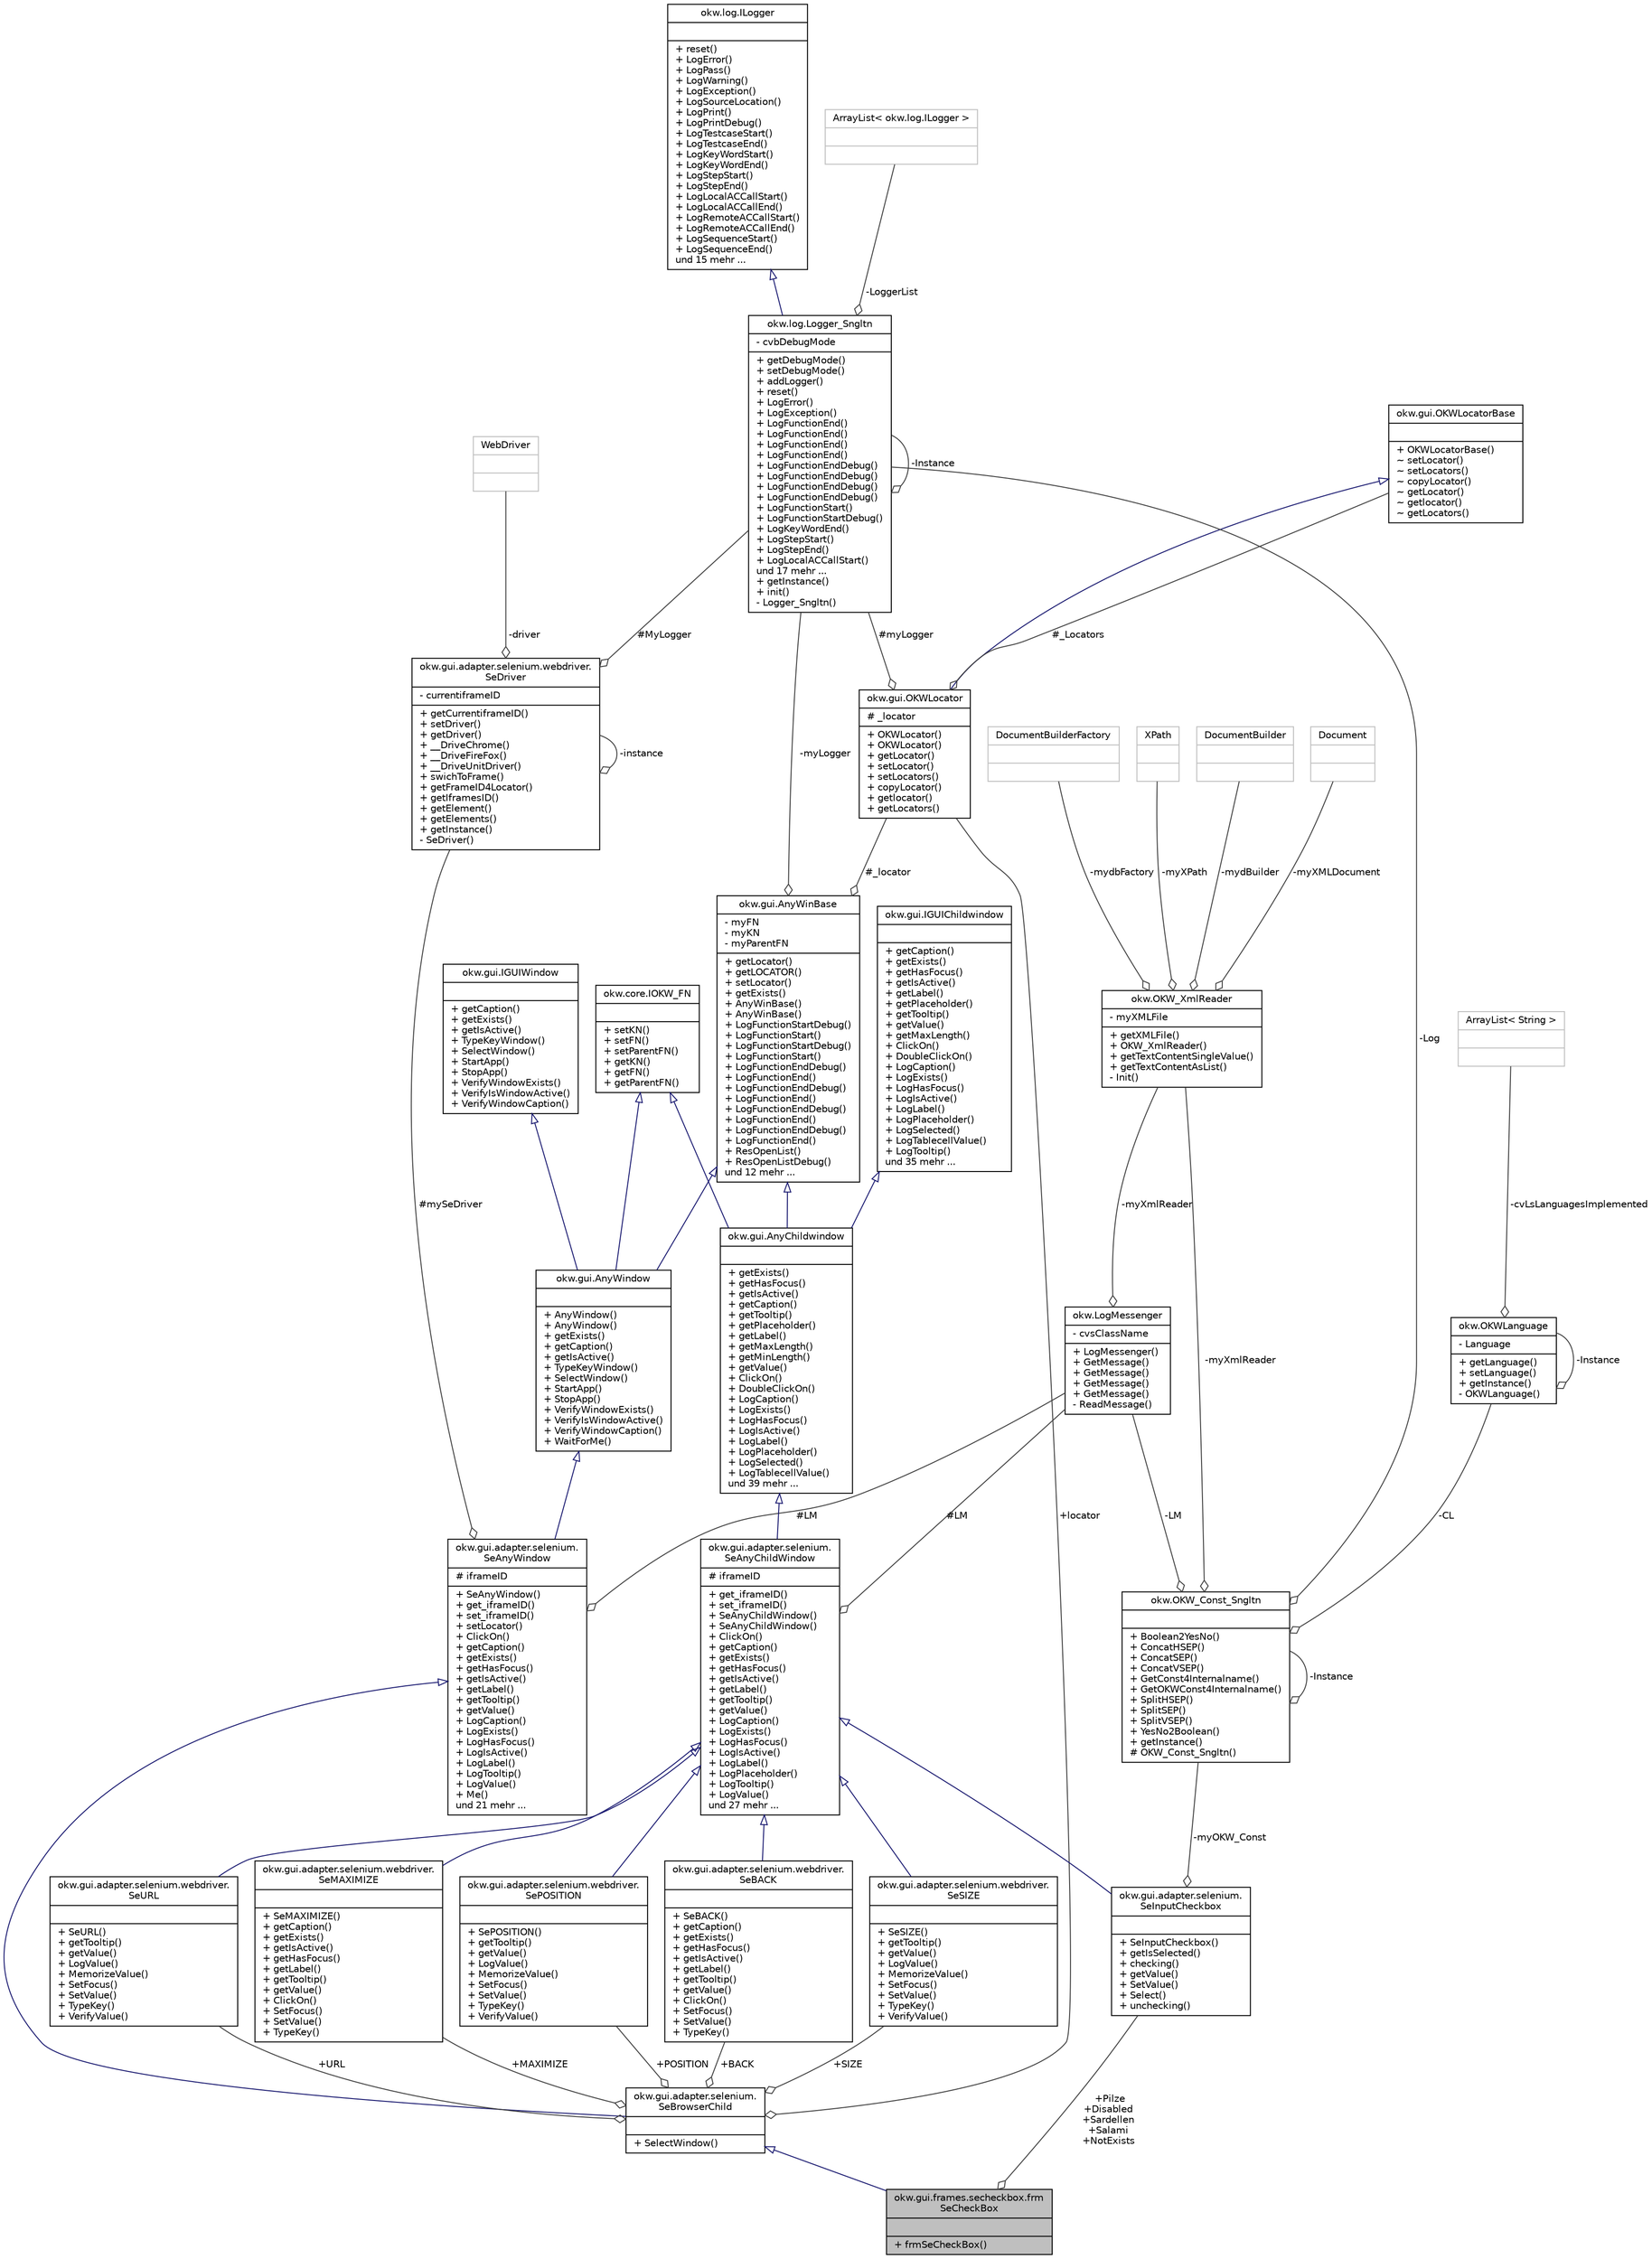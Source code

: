 digraph "okw.gui.frames.secheckbox.frmSeCheckBox"
{
 // INTERACTIVE_SVG=YES
 // LATEX_PDF_SIZE
  edge [fontname="Helvetica",fontsize="10",labelfontname="Helvetica",labelfontsize="10"];
  node [fontname="Helvetica",fontsize="10",shape=record];
  Node1 [label="{okw.gui.frames.secheckbox.frm\lSeCheckBox\n||+ frmSeCheckBox()\l}",height=0.2,width=0.4,color="black", fillcolor="grey75", style="filled", fontcolor="black",tooltip=" "];
  Node2 -> Node1 [dir="back",color="midnightblue",fontsize="10",style="solid",arrowtail="onormal",fontname="Helvetica"];
  Node2 [label="{okw.gui.adapter.selenium.\lSeBrowserChild\n||+ SelectWindow()\l}",height=0.2,width=0.4,color="black", fillcolor="white", style="filled",URL="$classokw_1_1gui_1_1adapter_1_1selenium_1_1_se_browser_child.html",tooltip=" "];
  Node3 -> Node2 [dir="back",color="midnightblue",fontsize="10",style="solid",arrowtail="onormal",fontname="Helvetica"];
  Node3 [label="{okw.gui.adapter.selenium.\lSeAnyWindow\n|# iframeID\l|+ SeAnyWindow()\l+ get_iframeID()\l+ set_iframeID()\l+ setLocator()\l+ ClickOn()\l+ getCaption()\l+ getExists()\l+ getHasFocus()\l+ getIsActive()\l+ getLabel()\l+ getTooltip()\l+ getValue()\l+ LogCaption()\l+ LogExists()\l+ LogHasFocus()\l+ LogIsActive()\l+ LogLabel()\l+ LogTooltip()\l+ LogValue()\l+ Me()\lund 21 mehr ...\l}",height=0.2,width=0.4,color="black", fillcolor="white", style="filled",URL="$classokw_1_1gui_1_1adapter_1_1selenium_1_1_se_any_window.html",tooltip=" "];
  Node4 -> Node3 [dir="back",color="midnightblue",fontsize="10",style="solid",arrowtail="onormal",fontname="Helvetica"];
  Node4 [label="{okw.gui.AnyWindow\n||+ AnyWindow()\l+ AnyWindow()\l+ getExists()\l+ getCaption()\l+ getIsActive()\l+ TypeKeyWindow()\l+ SelectWindow()\l+ StartApp()\l+ StopApp()\l+ VerifyWindowExists()\l+ VerifyIsWindowActive()\l+ VerifyWindowCaption()\l+ WaitForMe()\l}",height=0.2,width=0.4,color="black", fillcolor="white", style="filled",URL="$classokw_1_1gui_1_1_any_window.html",tooltip="Description of AnyWin."];
  Node5 -> Node4 [dir="back",color="midnightblue",fontsize="10",style="solid",arrowtail="onormal",fontname="Helvetica"];
  Node5 [label="{okw.gui.AnyWinBase\n|- myFN\l- myKN\l- myParentFN\l|+ getLocator()\l+ getLOCATOR()\l+ setLocator()\l+ getExists()\l+ AnyWinBase()\l+ AnyWinBase()\l+ LogFunctionStartDebug()\l+ LogFunctionStart()\l+ LogFunctionStartDebug()\l+ LogFunctionStart()\l+ LogFunctionEndDebug()\l+ LogFunctionEnd()\l+ LogFunctionEndDebug()\l+ LogFunctionEnd()\l+ LogFunctionEndDebug()\l+ LogFunctionEnd()\l+ LogFunctionEndDebug()\l+ LogFunctionEnd()\l+ ResOpenList()\l+ ResOpenListDebug()\lund 12 mehr ...\l}",height=0.2,width=0.4,color="black", fillcolor="white", style="filled",URL="$classokw_1_1gui_1_1_any_win_base.html",tooltip="Description of AnyWin."];
  Node6 -> Node5 [color="grey25",fontsize="10",style="solid",label=" #_locator" ,arrowhead="odiamond",fontname="Helvetica"];
  Node6 [label="{okw.gui.OKWLocator\n|# _locator\l|+ OKWLocator()\l+ OKWLocator()\l+ getLocator()\l+ setLocator()\l+ setLocators()\l+ copyLocator()\l+ getlocator()\l+ getLocators()\l}",height=0.2,width=0.4,color="black", fillcolor="white", style="filled",URL="$classokw_1_1gui_1_1_o_k_w_locator.html",tooltip=" "];
  Node7 -> Node6 [dir="back",color="midnightblue",fontsize="10",style="solid",arrowtail="onormal",fontname="Helvetica"];
  Node7 [label="{okw.gui.OKWLocatorBase\n||+ OKWLocatorBase()\l~ setLocator()\l~ setLocators()\l~ copyLocator()\l~ getLocator()\l~ getlocator()\l~ getLocators()\l}",height=0.2,width=0.4,color="black", fillcolor="white", style="filled",URL="$classokw_1_1gui_1_1_o_k_w_locator_base.html",tooltip=" "];
  Node7 -> Node6 [color="grey25",fontsize="10",style="solid",label=" #_Locators" ,arrowhead="odiamond",fontname="Helvetica"];
  Node8 -> Node6 [color="grey25",fontsize="10",style="solid",label=" #myLogger" ,arrowhead="odiamond",fontname="Helvetica"];
  Node8 [label="{okw.log.Logger_Sngltn\n|- cvbDebugMode\l|+ getDebugMode()\l+ setDebugMode()\l+ addLogger()\l+ reset()\l+ LogError()\l+ LogException()\l+ LogFunctionEnd()\l+ LogFunctionEnd()\l+ LogFunctionEnd()\l+ LogFunctionEnd()\l+ LogFunctionEndDebug()\l+ LogFunctionEndDebug()\l+ LogFunctionEndDebug()\l+ LogFunctionEndDebug()\l+ LogFunctionStart()\l+ LogFunctionStartDebug()\l+ LogKeyWordEnd()\l+ LogStepStart()\l+ LogStepEnd()\l+ LogLocalACCallStart()\lund 17 mehr ...\l+ getInstance()\l+ init()\l- Logger_Sngltn()\l}",height=0.2,width=0.4,color="black", fillcolor="white", style="filled",URL="$classokw_1_1log_1_1_logger___sngltn.html",tooltip=" "];
  Node9 -> Node8 [dir="back",color="midnightblue",fontsize="10",style="solid",arrowtail="onormal",fontname="Helvetica"];
  Node9 [label="{okw.log.ILogger\n||+ reset()\l+ LogError()\l+ LogPass()\l+ LogWarning()\l+ LogException()\l+ LogSourceLocation()\l+ LogPrint()\l+ LogPrintDebug()\l+ LogTestcaseStart()\l+ LogTestcaseEnd()\l+ LogKeyWordStart()\l+ LogKeyWordEnd()\l+ LogStepStart()\l+ LogStepEnd()\l+ LogLocalACCallStart()\l+ LogLocalACCallEnd()\l+ LogRemoteACCallStart()\l+ LogRemoteACCallEnd()\l+ LogSequenceStart()\l+ LogSequenceEnd()\lund 15 mehr ...\l}",height=0.2,width=0.4,color="black", fillcolor="white", style="filled",URL="$interfaceokw_1_1log_1_1_i_logger.html",tooltip="Debug Logs are not a part of Interface."];
  Node10 -> Node8 [color="grey25",fontsize="10",style="solid",label=" -LoggerList" ,arrowhead="odiamond",fontname="Helvetica"];
  Node10 [label="{ArrayList\< okw.log.ILogger \>\n||}",height=0.2,width=0.4,color="grey75", fillcolor="white", style="filled",tooltip=" "];
  Node8 -> Node8 [color="grey25",fontsize="10",style="solid",label=" -Instance" ,arrowhead="odiamond",fontname="Helvetica"];
  Node8 -> Node5 [color="grey25",fontsize="10",style="solid",label=" -myLogger" ,arrowhead="odiamond",fontname="Helvetica"];
  Node11 -> Node4 [dir="back",color="midnightblue",fontsize="10",style="solid",arrowtail="onormal",fontname="Helvetica"];
  Node11 [label="{okw.gui.IGUIWindow\n||+ getCaption()\l+ getExists()\l+ getIsActive()\l+ TypeKeyWindow()\l+ SelectWindow()\l+ StartApp()\l+ StopApp()\l+ VerifyWindowExists()\l+ VerifyIsWindowActive()\l+ VerifyWindowCaption()\l}",height=0.2,width=0.4,color="black", fillcolor="white", style="filled",URL="$interfaceokw_1_1gui_1_1_i_g_u_i_window.html",tooltip=" "];
  Node12 -> Node4 [dir="back",color="midnightblue",fontsize="10",style="solid",arrowtail="onormal",fontname="Helvetica"];
  Node12 [label="{okw.core.IOKW_FN\n||+ setKN()\l+ setFN()\l+ setParentFN()\l+ getKN()\l+ getFN()\l+ getParentFN()\l}",height=0.2,width=0.4,color="black", fillcolor="white", style="filled",URL="$interfaceokw_1_1core_1_1_i_o_k_w___f_n.html",tooltip=" "];
  Node13 -> Node3 [color="grey25",fontsize="10",style="solid",label=" #mySeDriver" ,arrowhead="odiamond",fontname="Helvetica"];
  Node13 [label="{okw.gui.adapter.selenium.webdriver.\lSeDriver\n|- currentiframeID\l|+ getCurrentiframeID()\l+ setDriver()\l+ getDriver()\l+ __DriveChrome()\l+ __DriveFireFox()\l+ __DriveUnitDriver()\l+ swichToFrame()\l+ getFrameID4Locator()\l+ getIframesID()\l+ getElement()\l+ getElements()\l+ getInstance()\l- SeDriver()\l}",height=0.2,width=0.4,color="black", fillcolor="white", style="filled",URL="$classokw_1_1gui_1_1adapter_1_1selenium_1_1webdriver_1_1_se_driver.html",tooltip="Pattern Singelton."];
  Node13 -> Node13 [color="grey25",fontsize="10",style="solid",label=" -instance" ,arrowhead="odiamond",fontname="Helvetica"];
  Node14 -> Node13 [color="grey25",fontsize="10",style="solid",label=" -driver" ,arrowhead="odiamond",fontname="Helvetica"];
  Node14 [label="{WebDriver\n||}",height=0.2,width=0.4,color="grey75", fillcolor="white", style="filled",tooltip=" "];
  Node8 -> Node13 [color="grey25",fontsize="10",style="solid",label=" #MyLogger" ,arrowhead="odiamond",fontname="Helvetica"];
  Node15 -> Node3 [color="grey25",fontsize="10",style="solid",label=" #LM" ,arrowhead="odiamond",fontname="Helvetica"];
  Node15 [label="{okw.LogMessenger\n|- cvsClassName\l|+ LogMessenger()\l+ GetMessage()\l+ GetMessage()\l+ GetMessage()\l+ GetMessage()\l- ReadMessage()\l}",height=0.2,width=0.4,color="black", fillcolor="white", style="filled",URL="$classokw_1_1_log_messenger.html",tooltip="LogMessenger liest Log-Meldungen sprachspezifisch für die im Konstruktor gegeben Klasse aus der Zugeh..."];
  Node16 -> Node15 [color="grey25",fontsize="10",style="solid",label=" -myXmlReader" ,arrowhead="odiamond",fontname="Helvetica"];
  Node16 [label="{okw.OKW_XmlReader\n|- myXMLFile\l|+ getXMLFile()\l+ OKW_XmlReader()\l+ getTextContentSingleValue()\l+ getTextContentAsList()\l- Init()\l}",height=0.2,width=0.4,color="black", fillcolor="white", style="filled",URL="$classokw_1_1_o_k_w___xml_reader.html",tooltip=" "];
  Node17 -> Node16 [color="grey25",fontsize="10",style="solid",label=" -mydbFactory" ,arrowhead="odiamond",fontname="Helvetica"];
  Node17 [label="{DocumentBuilderFactory\n||}",height=0.2,width=0.4,color="grey75", fillcolor="white", style="filled",tooltip=" "];
  Node18 -> Node16 [color="grey25",fontsize="10",style="solid",label=" -myXPath" ,arrowhead="odiamond",fontname="Helvetica"];
  Node18 [label="{XPath\n||}",height=0.2,width=0.4,color="grey75", fillcolor="white", style="filled",tooltip=" "];
  Node19 -> Node16 [color="grey25",fontsize="10",style="solid",label=" -mydBuilder" ,arrowhead="odiamond",fontname="Helvetica"];
  Node19 [label="{DocumentBuilder\n||}",height=0.2,width=0.4,color="grey75", fillcolor="white", style="filled",tooltip=" "];
  Node20 -> Node16 [color="grey25",fontsize="10",style="solid",label=" -myXMLDocument" ,arrowhead="odiamond",fontname="Helvetica"];
  Node20 [label="{Document\n||}",height=0.2,width=0.4,color="grey75", fillcolor="white", style="filled",tooltip=" "];
  Node21 -> Node2 [color="grey25",fontsize="10",style="solid",label=" +POSITION" ,arrowhead="odiamond",fontname="Helvetica"];
  Node21 [label="{okw.gui.adapter.selenium.webdriver.\lSePOSITION\n||+ SePOSITION()\l+ getTooltip()\l+ getValue()\l+ LogValue()\l+ MemorizeValue()\l+ SetFocus()\l+ SetValue()\l+ TypeKey()\l+ VerifyValue()\l}",height=0.2,width=0.4,color="black", fillcolor="white", style="filled",URL="$classokw_1_1gui_1_1adapter_1_1selenium_1_1webdriver_1_1_se_p_o_s_i_t_i_o_n.html",tooltip=" "];
  Node22 -> Node21 [dir="back",color="midnightblue",fontsize="10",style="solid",arrowtail="onormal",fontname="Helvetica"];
  Node22 [label="{okw.gui.adapter.selenium.\lSeAnyChildWindow\n|# iframeID\l|+ get_iframeID()\l+ set_iframeID()\l+ SeAnyChildWindow()\l+ SeAnyChildWindow()\l+ ClickOn()\l+ getCaption()\l+ getExists()\l+ getHasFocus()\l+ getIsActive()\l+ getLabel()\l+ getTooltip()\l+ getValue()\l+ LogCaption()\l+ LogExists()\l+ LogHasFocus()\l+ LogIsActive()\l+ LogLabel()\l+ LogPlaceholder()\l+ LogTooltip()\l+ LogValue()\lund 27 mehr ...\l}",height=0.2,width=0.4,color="black", fillcolor="white", style="filled",URL="$classokw_1_1gui_1_1adapter_1_1selenium_1_1_se_any_child_window.html",tooltip=" "];
  Node23 -> Node22 [dir="back",color="midnightblue",fontsize="10",style="solid",arrowtail="onormal",fontname="Helvetica"];
  Node23 [label="{okw.gui.AnyChildwindow\n||+ getExists()\l+ getHasFocus()\l+ getIsActive()\l+ getCaption()\l+ getTooltip()\l+ getPlaceholder()\l+ getLabel()\l+ getMaxLength()\l+ getMinLength()\l+ getValue()\l+ ClickOn()\l+ DoubleClickOn()\l+ LogCaption()\l+ LogExists()\l+ LogHasFocus()\l+ LogIsActive()\l+ LogLabel()\l+ LogPlaceholder()\l+ LogSelected()\l+ LogTablecellValue()\lund 39 mehr ...\l}",height=0.2,width=0.4,color="black", fillcolor="white", style="filled",URL="$classokw_1_1gui_1_1_any_childwindow.html",tooltip=" "];
  Node5 -> Node23 [dir="back",color="midnightblue",fontsize="10",style="solid",arrowtail="onormal",fontname="Helvetica"];
  Node24 -> Node23 [dir="back",color="midnightblue",fontsize="10",style="solid",arrowtail="onormal",fontname="Helvetica"];
  Node24 [label="{okw.gui.IGUIChildwindow\n||+ getCaption()\l+ getExists()\l+ getHasFocus()\l+ getIsActive()\l+ getLabel()\l+ getPlaceholder()\l+ getTooltip()\l+ getValue()\l+ getMaxLength()\l+ ClickOn()\l+ DoubleClickOn()\l+ LogCaption()\l+ LogExists()\l+ LogHasFocus()\l+ LogIsActive()\l+ LogLabel()\l+ LogPlaceholder()\l+ LogSelected()\l+ LogTablecellValue()\l+ LogTooltip()\lund 35 mehr ...\l}",height=0.2,width=0.4,color="black", fillcolor="white", style="filled",URL="$interfaceokw_1_1gui_1_1_i_g_u_i_childwindow.html",tooltip=" "];
  Node12 -> Node23 [dir="back",color="midnightblue",fontsize="10",style="solid",arrowtail="onormal",fontname="Helvetica"];
  Node15 -> Node22 [color="grey25",fontsize="10",style="solid",label=" #LM" ,arrowhead="odiamond",fontname="Helvetica"];
  Node25 -> Node2 [color="grey25",fontsize="10",style="solid",label=" +BACK" ,arrowhead="odiamond",fontname="Helvetica"];
  Node25 [label="{okw.gui.adapter.selenium.webdriver.\lSeBACK\n||+ SeBACK()\l+ getCaption()\l+ getExists()\l+ getHasFocus()\l+ getIsActive()\l+ getLabel()\l+ getTooltip()\l+ getValue()\l+ ClickOn()\l+ SetFocus()\l+ SetValue()\l+ TypeKey()\l}",height=0.2,width=0.4,color="black", fillcolor="white", style="filled",URL="$classokw_1_1gui_1_1adapter_1_1selenium_1_1webdriver_1_1_se_b_a_c_k.html",tooltip=" "];
  Node22 -> Node25 [dir="back",color="midnightblue",fontsize="10",style="solid",arrowtail="onormal",fontname="Helvetica"];
  Node26 -> Node2 [color="grey25",fontsize="10",style="solid",label=" +SIZE" ,arrowhead="odiamond",fontname="Helvetica"];
  Node26 [label="{okw.gui.adapter.selenium.webdriver.\lSeSIZE\n||+ SeSIZE()\l+ getTooltip()\l+ getValue()\l+ LogValue()\l+ MemorizeValue()\l+ SetFocus()\l+ SetValue()\l+ TypeKey()\l+ VerifyValue()\l}",height=0.2,width=0.4,color="black", fillcolor="white", style="filled",URL="$classokw_1_1gui_1_1adapter_1_1selenium_1_1webdriver_1_1_se_s_i_z_e.html",tooltip=" "];
  Node22 -> Node26 [dir="back",color="midnightblue",fontsize="10",style="solid",arrowtail="onormal",fontname="Helvetica"];
  Node6 -> Node2 [color="grey25",fontsize="10",style="solid",label=" +locator" ,arrowhead="odiamond",fontname="Helvetica"];
  Node27 -> Node2 [color="grey25",fontsize="10",style="solid",label=" +URL" ,arrowhead="odiamond",fontname="Helvetica"];
  Node27 [label="{okw.gui.adapter.selenium.webdriver.\lSeURL\n||+ SeURL()\l+ getTooltip()\l+ getValue()\l+ LogValue()\l+ MemorizeValue()\l+ SetFocus()\l+ SetValue()\l+ TypeKey()\l+ VerifyValue()\l}",height=0.2,width=0.4,color="black", fillcolor="white", style="filled",URL="$classokw_1_1gui_1_1adapter_1_1selenium_1_1webdriver_1_1_se_u_r_l.html",tooltip=" "];
  Node22 -> Node27 [dir="back",color="midnightblue",fontsize="10",style="solid",arrowtail="onormal",fontname="Helvetica"];
  Node28 -> Node2 [color="grey25",fontsize="10",style="solid",label=" +MAXIMIZE" ,arrowhead="odiamond",fontname="Helvetica"];
  Node28 [label="{okw.gui.adapter.selenium.webdriver.\lSeMAXIMIZE\n||+ SeMAXIMIZE()\l+ getCaption()\l+ getExists()\l+ getIsActive()\l+ getHasFocus()\l+ getLabel()\l+ getTooltip()\l+ getValue()\l+ ClickOn()\l+ SetFocus()\l+ SetValue()\l+ TypeKey()\l}",height=0.2,width=0.4,color="black", fillcolor="white", style="filled",URL="$classokw_1_1gui_1_1adapter_1_1selenium_1_1webdriver_1_1_se_m_a_x_i_m_i_z_e.html",tooltip=" "];
  Node22 -> Node28 [dir="back",color="midnightblue",fontsize="10",style="solid",arrowtail="onormal",fontname="Helvetica"];
  Node29 -> Node1 [color="grey25",fontsize="10",style="solid",label=" +Pilze\n+Disabled\n+Sardellen\n+Salami\n+NotExists" ,arrowhead="odiamond",fontname="Helvetica"];
  Node29 [label="{okw.gui.adapter.selenium.\lSeInputCheckbox\n||+ SeInputCheckbox()\l+ getIsSelected()\l+ checking()\l+ getValue()\l+ SetValue()\l+ Select()\l+ unchecking()\l}",height=0.2,width=0.4,color="black", fillcolor="white", style="filled",URL="$classokw_1_1gui_1_1adapter_1_1selenium_1_1_se_input_checkbox.html",tooltip=" "];
  Node22 -> Node29 [dir="back",color="midnightblue",fontsize="10",style="solid",arrowtail="onormal",fontname="Helvetica"];
  Node30 -> Node29 [color="grey25",fontsize="10",style="solid",label=" -myOKW_Const" ,arrowhead="odiamond",fontname="Helvetica"];
  Node30 [label="{okw.OKW_Const_Sngltn\n||+ Boolean2YesNo()\l+ ConcatHSEP()\l+ ConcatSEP()\l+ ConcatVSEP()\l+ GetConst4Internalname()\l+ GetOKWConst4Internalname()\l+ SplitHSEP()\l+ SplitSEP()\l+ SplitVSEP()\l+ YesNo2Boolean()\l+ getInstance()\l# OKW_Const_Sngltn()\l}",height=0.2,width=0.4,color="black", fillcolor="white", style="filled",URL="$classokw_1_1_o_k_w___const___sngltn.html",tooltip="OKW_Const verwaltet die sprachabhängigen OKW-Konstanten."];
  Node16 -> Node30 [color="grey25",fontsize="10",style="solid",label=" -myXmlReader" ,arrowhead="odiamond",fontname="Helvetica"];
  Node30 -> Node30 [color="grey25",fontsize="10",style="solid",label=" -Instance" ,arrowhead="odiamond",fontname="Helvetica"];
  Node31 -> Node30 [color="grey25",fontsize="10",style="solid",label=" -CL" ,arrowhead="odiamond",fontname="Helvetica"];
  Node31 [label="{okw.OKWLanguage\n|- Language\l|+ getLanguage()\l+ setLanguage()\l+ getInstance()\l- OKWLanguage()\l}",height=0.2,width=0.4,color="black", fillcolor="white", style="filled",URL="$classokw_1_1_o_k_w_language.html",tooltip="http://de.wikipedia.org/wiki/ISO-3166-1-Kodierliste"];
  Node32 -> Node31 [color="grey25",fontsize="10",style="solid",label=" -cvLsLanguagesImplemented" ,arrowhead="odiamond",fontname="Helvetica"];
  Node32 [label="{ArrayList\< String \>\n||}",height=0.2,width=0.4,color="grey75", fillcolor="white", style="filled",tooltip=" "];
  Node31 -> Node31 [color="grey25",fontsize="10",style="solid",label=" -Instance" ,arrowhead="odiamond",fontname="Helvetica"];
  Node15 -> Node30 [color="grey25",fontsize="10",style="solid",label=" -LM" ,arrowhead="odiamond",fontname="Helvetica"];
  Node8 -> Node30 [color="grey25",fontsize="10",style="solid",label=" -Log" ,arrowhead="odiamond",fontname="Helvetica"];
}
